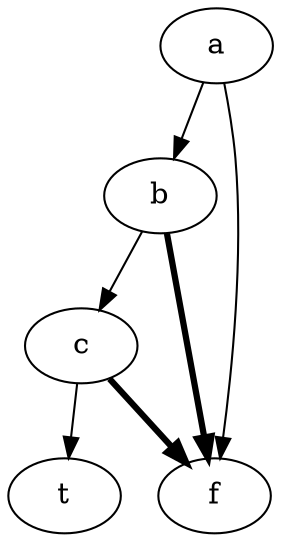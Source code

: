 digraph {
    a -> b;
    a -> f;
    b -> c;
    b -> f [penwidth = 3];
    c -> t;
    c -> f [penwidth = 3];
}

